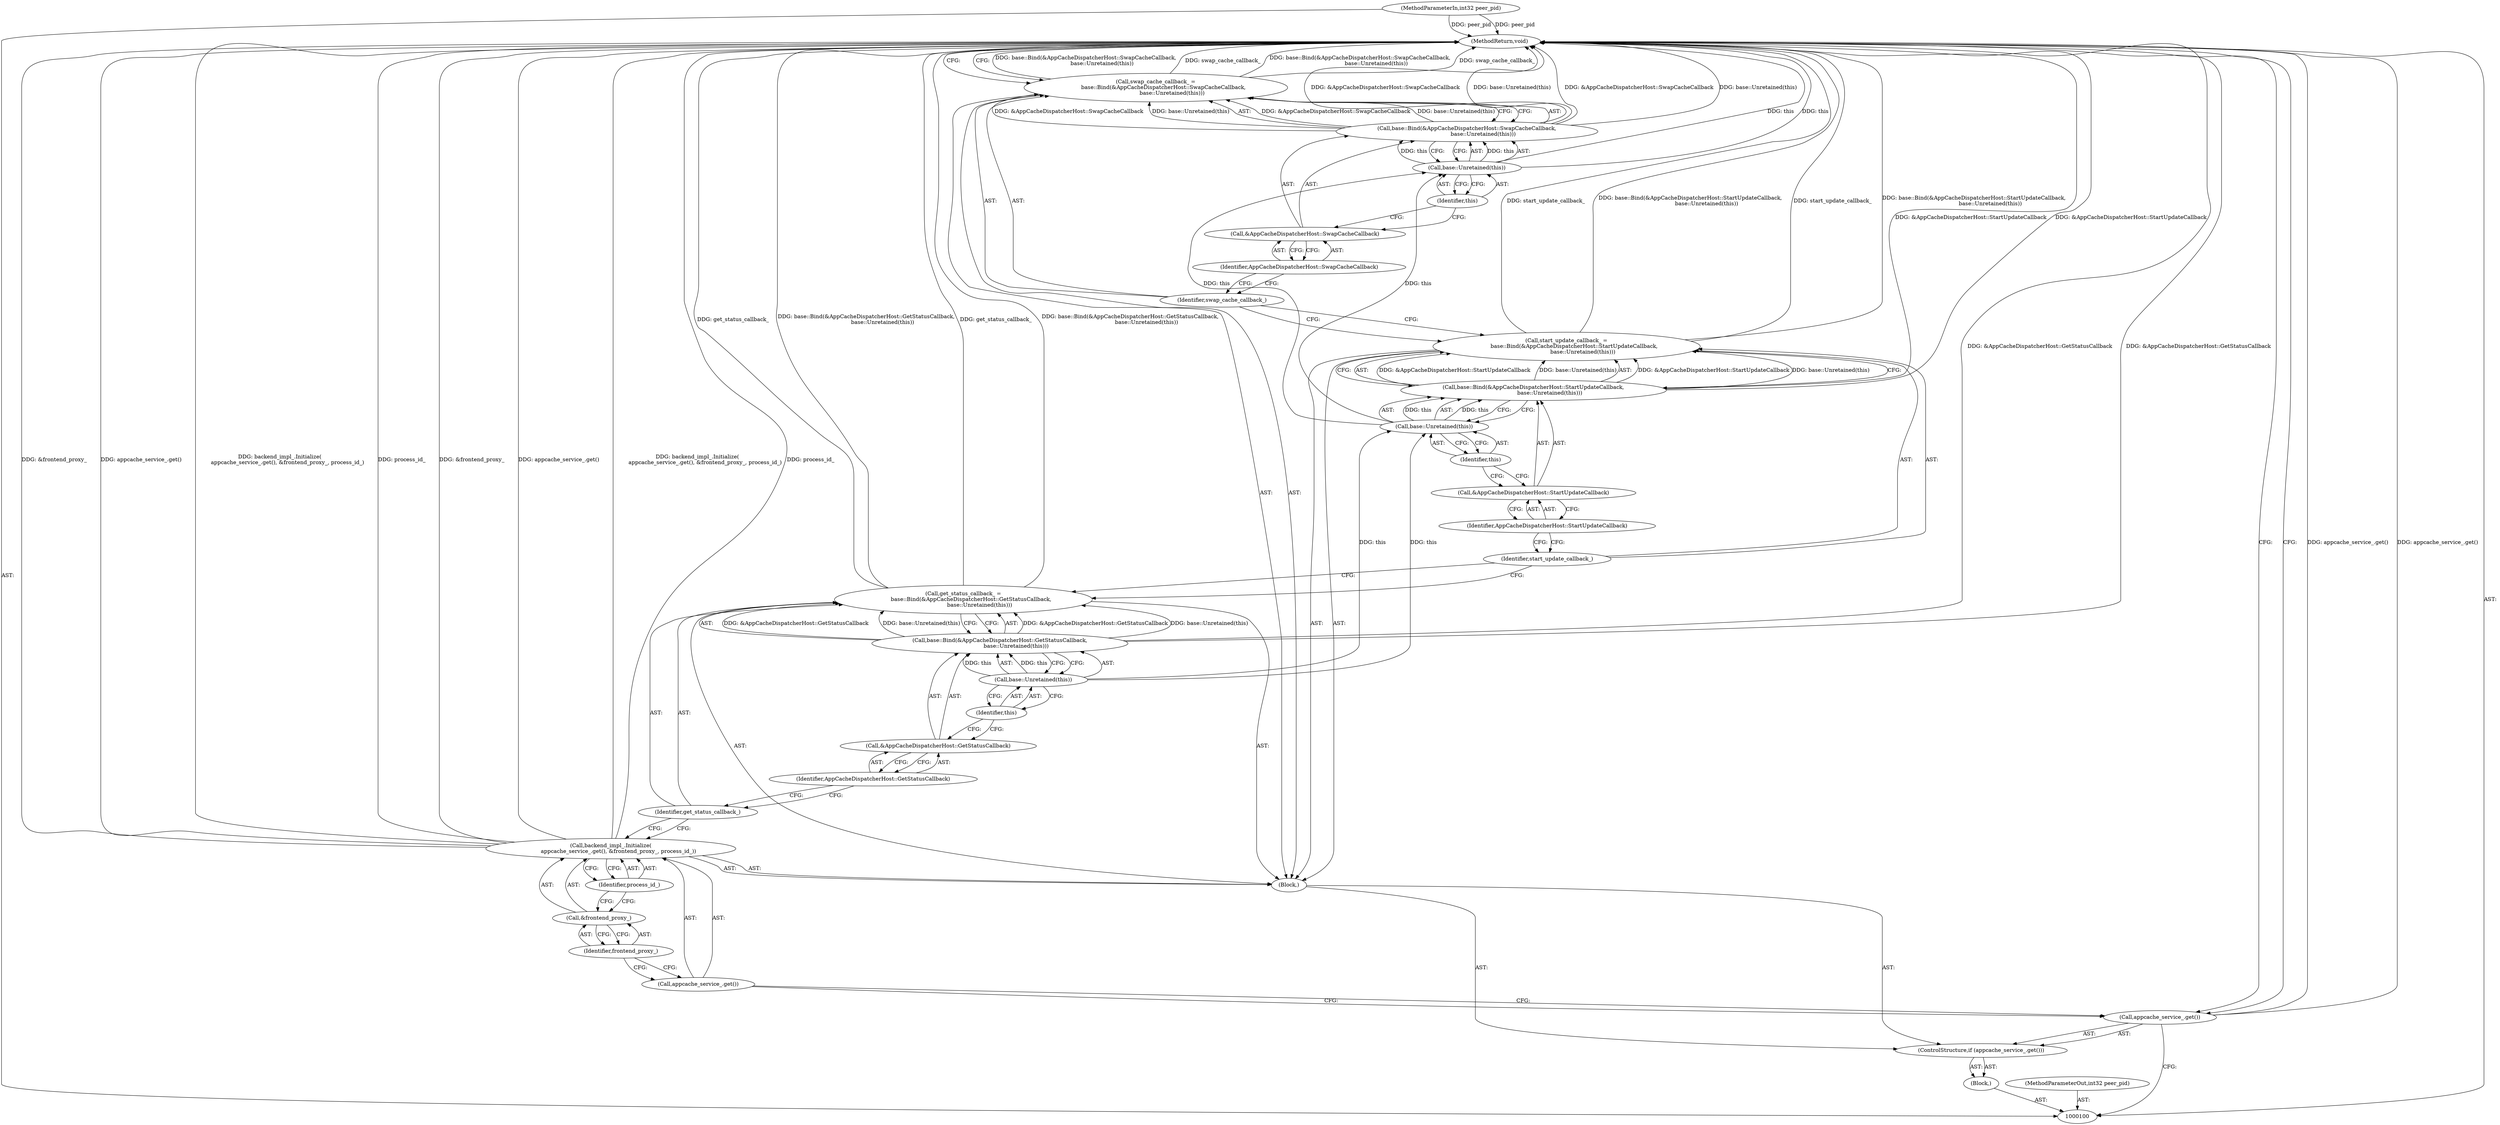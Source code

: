 digraph "1_Chrome_4b5eefe562bd45c059f5dd93079450db5610788a_0" {
"1000132" [label="(MethodReturn,void)"];
"1000101" [label="(MethodParameterIn,int32 peer_pid)"];
"1000164" [label="(MethodParameterOut,int32 peer_pid)"];
"1000102" [label="(Block,)"];
"1000123" [label="(Call,base::Unretained(this))"];
"1000124" [label="(Identifier,this)"];
"1000125" [label="(Call,swap_cache_callback_ =\n         base::Bind(&AppCacheDispatcherHost::SwapCacheCallback,\n                   base::Unretained(this)))"];
"1000126" [label="(Identifier,swap_cache_callback_)"];
"1000128" [label="(Call,&AppCacheDispatcherHost::SwapCacheCallback)"];
"1000129" [label="(Identifier,AppCacheDispatcherHost::SwapCacheCallback)"];
"1000127" [label="(Call,base::Bind(&AppCacheDispatcherHost::SwapCacheCallback,\n                   base::Unretained(this)))"];
"1000130" [label="(Call,base::Unretained(this))"];
"1000131" [label="(Identifier,this)"];
"1000103" [label="(ControlStructure,if (appcache_service_.get()))"];
"1000105" [label="(Block,)"];
"1000104" [label="(Call,appcache_service_.get())"];
"1000106" [label="(Call,backend_impl_.Initialize(\n         appcache_service_.get(), &frontend_proxy_, process_id_))"];
"1000108" [label="(Call,&frontend_proxy_)"];
"1000109" [label="(Identifier,frontend_proxy_)"];
"1000110" [label="(Identifier,process_id_)"];
"1000107" [label="(Call,appcache_service_.get())"];
"1000111" [label="(Call,get_status_callback_ =\n         base::Bind(&AppCacheDispatcherHost::GetStatusCallback,\n                   base::Unretained(this)))"];
"1000112" [label="(Identifier,get_status_callback_)"];
"1000114" [label="(Call,&AppCacheDispatcherHost::GetStatusCallback)"];
"1000115" [label="(Identifier,AppCacheDispatcherHost::GetStatusCallback)"];
"1000113" [label="(Call,base::Bind(&AppCacheDispatcherHost::GetStatusCallback,\n                   base::Unretained(this)))"];
"1000116" [label="(Call,base::Unretained(this))"];
"1000117" [label="(Identifier,this)"];
"1000118" [label="(Call,start_update_callback_ =\n         base::Bind(&AppCacheDispatcherHost::StartUpdateCallback,\n                   base::Unretained(this)))"];
"1000119" [label="(Identifier,start_update_callback_)"];
"1000121" [label="(Call,&AppCacheDispatcherHost::StartUpdateCallback)"];
"1000122" [label="(Identifier,AppCacheDispatcherHost::StartUpdateCallback)"];
"1000120" [label="(Call,base::Bind(&AppCacheDispatcherHost::StartUpdateCallback,\n                   base::Unretained(this)))"];
"1000132" -> "1000100"  [label="AST: "];
"1000132" -> "1000125"  [label="CFG: "];
"1000132" -> "1000104"  [label="CFG: "];
"1000106" -> "1000132"  [label="DDG: &frontend_proxy_"];
"1000106" -> "1000132"  [label="DDG: appcache_service_.get()"];
"1000106" -> "1000132"  [label="DDG: backend_impl_.Initialize(\n         appcache_service_.get(), &frontend_proxy_, process_id_)"];
"1000106" -> "1000132"  [label="DDG: process_id_"];
"1000104" -> "1000132"  [label="DDG: appcache_service_.get()"];
"1000113" -> "1000132"  [label="DDG: &AppCacheDispatcherHost::GetStatusCallback"];
"1000120" -> "1000132"  [label="DDG: &AppCacheDispatcherHost::StartUpdateCallback"];
"1000125" -> "1000132"  [label="DDG: base::Bind(&AppCacheDispatcherHost::SwapCacheCallback,\n                   base::Unretained(this))"];
"1000125" -> "1000132"  [label="DDG: swap_cache_callback_"];
"1000111" -> "1000132"  [label="DDG: get_status_callback_"];
"1000111" -> "1000132"  [label="DDG: base::Bind(&AppCacheDispatcherHost::GetStatusCallback,\n                   base::Unretained(this))"];
"1000127" -> "1000132"  [label="DDG: &AppCacheDispatcherHost::SwapCacheCallback"];
"1000127" -> "1000132"  [label="DDG: base::Unretained(this)"];
"1000118" -> "1000132"  [label="DDG: start_update_callback_"];
"1000118" -> "1000132"  [label="DDG: base::Bind(&AppCacheDispatcherHost::StartUpdateCallback,\n                   base::Unretained(this))"];
"1000130" -> "1000132"  [label="DDG: this"];
"1000101" -> "1000132"  [label="DDG: peer_pid"];
"1000101" -> "1000100"  [label="AST: "];
"1000101" -> "1000132"  [label="DDG: peer_pid"];
"1000164" -> "1000100"  [label="AST: "];
"1000102" -> "1000100"  [label="AST: "];
"1000103" -> "1000102"  [label="AST: "];
"1000123" -> "1000120"  [label="AST: "];
"1000123" -> "1000124"  [label="CFG: "];
"1000124" -> "1000123"  [label="AST: "];
"1000120" -> "1000123"  [label="CFG: "];
"1000123" -> "1000120"  [label="DDG: this"];
"1000116" -> "1000123"  [label="DDG: this"];
"1000123" -> "1000130"  [label="DDG: this"];
"1000124" -> "1000123"  [label="AST: "];
"1000124" -> "1000121"  [label="CFG: "];
"1000123" -> "1000124"  [label="CFG: "];
"1000125" -> "1000105"  [label="AST: "];
"1000125" -> "1000127"  [label="CFG: "];
"1000126" -> "1000125"  [label="AST: "];
"1000127" -> "1000125"  [label="AST: "];
"1000132" -> "1000125"  [label="CFG: "];
"1000125" -> "1000132"  [label="DDG: base::Bind(&AppCacheDispatcherHost::SwapCacheCallback,\n                   base::Unretained(this))"];
"1000125" -> "1000132"  [label="DDG: swap_cache_callback_"];
"1000127" -> "1000125"  [label="DDG: &AppCacheDispatcherHost::SwapCacheCallback"];
"1000127" -> "1000125"  [label="DDG: base::Unretained(this)"];
"1000126" -> "1000125"  [label="AST: "];
"1000126" -> "1000118"  [label="CFG: "];
"1000129" -> "1000126"  [label="CFG: "];
"1000128" -> "1000127"  [label="AST: "];
"1000128" -> "1000129"  [label="CFG: "];
"1000129" -> "1000128"  [label="AST: "];
"1000131" -> "1000128"  [label="CFG: "];
"1000129" -> "1000128"  [label="AST: "];
"1000129" -> "1000126"  [label="CFG: "];
"1000128" -> "1000129"  [label="CFG: "];
"1000127" -> "1000125"  [label="AST: "];
"1000127" -> "1000130"  [label="CFG: "];
"1000128" -> "1000127"  [label="AST: "];
"1000130" -> "1000127"  [label="AST: "];
"1000125" -> "1000127"  [label="CFG: "];
"1000127" -> "1000132"  [label="DDG: &AppCacheDispatcherHost::SwapCacheCallback"];
"1000127" -> "1000132"  [label="DDG: base::Unretained(this)"];
"1000127" -> "1000125"  [label="DDG: &AppCacheDispatcherHost::SwapCacheCallback"];
"1000127" -> "1000125"  [label="DDG: base::Unretained(this)"];
"1000130" -> "1000127"  [label="DDG: this"];
"1000130" -> "1000127"  [label="AST: "];
"1000130" -> "1000131"  [label="CFG: "];
"1000131" -> "1000130"  [label="AST: "];
"1000127" -> "1000130"  [label="CFG: "];
"1000130" -> "1000132"  [label="DDG: this"];
"1000130" -> "1000127"  [label="DDG: this"];
"1000123" -> "1000130"  [label="DDG: this"];
"1000131" -> "1000130"  [label="AST: "];
"1000131" -> "1000128"  [label="CFG: "];
"1000130" -> "1000131"  [label="CFG: "];
"1000103" -> "1000102"  [label="AST: "];
"1000104" -> "1000103"  [label="AST: "];
"1000105" -> "1000103"  [label="AST: "];
"1000105" -> "1000103"  [label="AST: "];
"1000106" -> "1000105"  [label="AST: "];
"1000111" -> "1000105"  [label="AST: "];
"1000118" -> "1000105"  [label="AST: "];
"1000125" -> "1000105"  [label="AST: "];
"1000104" -> "1000103"  [label="AST: "];
"1000104" -> "1000100"  [label="CFG: "];
"1000107" -> "1000104"  [label="CFG: "];
"1000132" -> "1000104"  [label="CFG: "];
"1000104" -> "1000132"  [label="DDG: appcache_service_.get()"];
"1000106" -> "1000105"  [label="AST: "];
"1000106" -> "1000110"  [label="CFG: "];
"1000107" -> "1000106"  [label="AST: "];
"1000108" -> "1000106"  [label="AST: "];
"1000110" -> "1000106"  [label="AST: "];
"1000112" -> "1000106"  [label="CFG: "];
"1000106" -> "1000132"  [label="DDG: &frontend_proxy_"];
"1000106" -> "1000132"  [label="DDG: appcache_service_.get()"];
"1000106" -> "1000132"  [label="DDG: backend_impl_.Initialize(\n         appcache_service_.get(), &frontend_proxy_, process_id_)"];
"1000106" -> "1000132"  [label="DDG: process_id_"];
"1000108" -> "1000106"  [label="AST: "];
"1000108" -> "1000109"  [label="CFG: "];
"1000109" -> "1000108"  [label="AST: "];
"1000110" -> "1000108"  [label="CFG: "];
"1000109" -> "1000108"  [label="AST: "];
"1000109" -> "1000107"  [label="CFG: "];
"1000108" -> "1000109"  [label="CFG: "];
"1000110" -> "1000106"  [label="AST: "];
"1000110" -> "1000108"  [label="CFG: "];
"1000106" -> "1000110"  [label="CFG: "];
"1000107" -> "1000106"  [label="AST: "];
"1000107" -> "1000104"  [label="CFG: "];
"1000109" -> "1000107"  [label="CFG: "];
"1000111" -> "1000105"  [label="AST: "];
"1000111" -> "1000113"  [label="CFG: "];
"1000112" -> "1000111"  [label="AST: "];
"1000113" -> "1000111"  [label="AST: "];
"1000119" -> "1000111"  [label="CFG: "];
"1000111" -> "1000132"  [label="DDG: get_status_callback_"];
"1000111" -> "1000132"  [label="DDG: base::Bind(&AppCacheDispatcherHost::GetStatusCallback,\n                   base::Unretained(this))"];
"1000113" -> "1000111"  [label="DDG: &AppCacheDispatcherHost::GetStatusCallback"];
"1000113" -> "1000111"  [label="DDG: base::Unretained(this)"];
"1000112" -> "1000111"  [label="AST: "];
"1000112" -> "1000106"  [label="CFG: "];
"1000115" -> "1000112"  [label="CFG: "];
"1000114" -> "1000113"  [label="AST: "];
"1000114" -> "1000115"  [label="CFG: "];
"1000115" -> "1000114"  [label="AST: "];
"1000117" -> "1000114"  [label="CFG: "];
"1000115" -> "1000114"  [label="AST: "];
"1000115" -> "1000112"  [label="CFG: "];
"1000114" -> "1000115"  [label="CFG: "];
"1000113" -> "1000111"  [label="AST: "];
"1000113" -> "1000116"  [label="CFG: "];
"1000114" -> "1000113"  [label="AST: "];
"1000116" -> "1000113"  [label="AST: "];
"1000111" -> "1000113"  [label="CFG: "];
"1000113" -> "1000132"  [label="DDG: &AppCacheDispatcherHost::GetStatusCallback"];
"1000113" -> "1000111"  [label="DDG: &AppCacheDispatcherHost::GetStatusCallback"];
"1000113" -> "1000111"  [label="DDG: base::Unretained(this)"];
"1000116" -> "1000113"  [label="DDG: this"];
"1000116" -> "1000113"  [label="AST: "];
"1000116" -> "1000117"  [label="CFG: "];
"1000117" -> "1000116"  [label="AST: "];
"1000113" -> "1000116"  [label="CFG: "];
"1000116" -> "1000113"  [label="DDG: this"];
"1000116" -> "1000123"  [label="DDG: this"];
"1000117" -> "1000116"  [label="AST: "];
"1000117" -> "1000114"  [label="CFG: "];
"1000116" -> "1000117"  [label="CFG: "];
"1000118" -> "1000105"  [label="AST: "];
"1000118" -> "1000120"  [label="CFG: "];
"1000119" -> "1000118"  [label="AST: "];
"1000120" -> "1000118"  [label="AST: "];
"1000126" -> "1000118"  [label="CFG: "];
"1000118" -> "1000132"  [label="DDG: start_update_callback_"];
"1000118" -> "1000132"  [label="DDG: base::Bind(&AppCacheDispatcherHost::StartUpdateCallback,\n                   base::Unretained(this))"];
"1000120" -> "1000118"  [label="DDG: &AppCacheDispatcherHost::StartUpdateCallback"];
"1000120" -> "1000118"  [label="DDG: base::Unretained(this)"];
"1000119" -> "1000118"  [label="AST: "];
"1000119" -> "1000111"  [label="CFG: "];
"1000122" -> "1000119"  [label="CFG: "];
"1000121" -> "1000120"  [label="AST: "];
"1000121" -> "1000122"  [label="CFG: "];
"1000122" -> "1000121"  [label="AST: "];
"1000124" -> "1000121"  [label="CFG: "];
"1000122" -> "1000121"  [label="AST: "];
"1000122" -> "1000119"  [label="CFG: "];
"1000121" -> "1000122"  [label="CFG: "];
"1000120" -> "1000118"  [label="AST: "];
"1000120" -> "1000123"  [label="CFG: "];
"1000121" -> "1000120"  [label="AST: "];
"1000123" -> "1000120"  [label="AST: "];
"1000118" -> "1000120"  [label="CFG: "];
"1000120" -> "1000132"  [label="DDG: &AppCacheDispatcherHost::StartUpdateCallback"];
"1000120" -> "1000118"  [label="DDG: &AppCacheDispatcherHost::StartUpdateCallback"];
"1000120" -> "1000118"  [label="DDG: base::Unretained(this)"];
"1000123" -> "1000120"  [label="DDG: this"];
}
